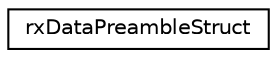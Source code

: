 digraph "Graphical Class Hierarchy"
{
  edge [fontname="Helvetica",fontsize="10",labelfontname="Helvetica",labelfontsize="10"];
  node [fontname="Helvetica",fontsize="10",shape=record];
  rankdir="LR";
  Node1 [label="rxDataPreambleStruct",height=0.2,width=0.4,color="black", fillcolor="white", style="filled",URL="$structrx_data_preamble_struct.html"];
}
